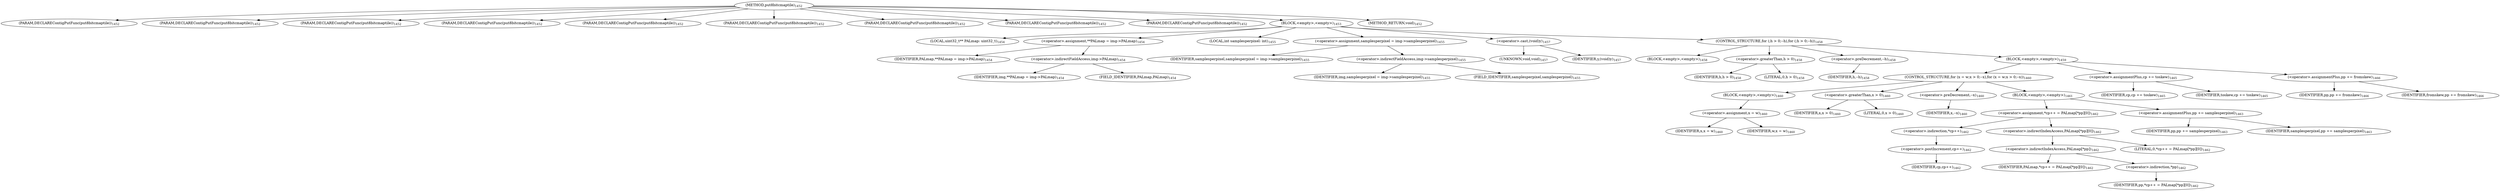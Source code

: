 digraph "put8bitcmaptile" {  
"49329" [label = <(METHOD,put8bitcmaptile)<SUB>1452</SUB>> ]
"49330" [label = <(PARAM,DECLAREContigPutFunc(put8bitcmaptile))<SUB>1452</SUB>> ]
"49331" [label = <(PARAM,DECLAREContigPutFunc(put8bitcmaptile))<SUB>1452</SUB>> ]
"49332" [label = <(PARAM,DECLAREContigPutFunc(put8bitcmaptile))<SUB>1452</SUB>> ]
"49333" [label = <(PARAM,DECLAREContigPutFunc(put8bitcmaptile))<SUB>1452</SUB>> ]
"49334" [label = <(PARAM,DECLAREContigPutFunc(put8bitcmaptile))<SUB>1452</SUB>> ]
"49335" [label = <(PARAM,DECLAREContigPutFunc(put8bitcmaptile))<SUB>1452</SUB>> ]
"49336" [label = <(PARAM,DECLAREContigPutFunc(put8bitcmaptile))<SUB>1452</SUB>> ]
"49337" [label = <(PARAM,DECLAREContigPutFunc(put8bitcmaptile))<SUB>1452</SUB>> ]
"49338" [label = <(PARAM,DECLAREContigPutFunc(put8bitcmaptile))<SUB>1452</SUB>> ]
"49339" [label = <(BLOCK,&lt;empty&gt;,&lt;empty&gt;)<SUB>1453</SUB>> ]
"49340" [label = <(LOCAL,uint32_t** PALmap: uint32_t)<SUB>1454</SUB>> ]
"49341" [label = <(&lt;operator&gt;.assignment,**PALmap = img-&gt;PALmap)<SUB>1454</SUB>> ]
"49342" [label = <(IDENTIFIER,PALmap,**PALmap = img-&gt;PALmap)<SUB>1454</SUB>> ]
"49343" [label = <(&lt;operator&gt;.indirectFieldAccess,img-&gt;PALmap)<SUB>1454</SUB>> ]
"49344" [label = <(IDENTIFIER,img,**PALmap = img-&gt;PALmap)<SUB>1454</SUB>> ]
"49345" [label = <(FIELD_IDENTIFIER,PALmap,PALmap)<SUB>1454</SUB>> ]
"49346" [label = <(LOCAL,int samplesperpixel: int)<SUB>1455</SUB>> ]
"49347" [label = <(&lt;operator&gt;.assignment,samplesperpixel = img-&gt;samplesperpixel)<SUB>1455</SUB>> ]
"49348" [label = <(IDENTIFIER,samplesperpixel,samplesperpixel = img-&gt;samplesperpixel)<SUB>1455</SUB>> ]
"49349" [label = <(&lt;operator&gt;.indirectFieldAccess,img-&gt;samplesperpixel)<SUB>1455</SUB>> ]
"49350" [label = <(IDENTIFIER,img,samplesperpixel = img-&gt;samplesperpixel)<SUB>1455</SUB>> ]
"49351" [label = <(FIELD_IDENTIFIER,samplesperpixel,samplesperpixel)<SUB>1455</SUB>> ]
"49352" [label = <(&lt;operator&gt;.cast,(void)y)<SUB>1457</SUB>> ]
"49353" [label = <(UNKNOWN,void,void)<SUB>1457</SUB>> ]
"49354" [label = <(IDENTIFIER,y,(void)y)<SUB>1457</SUB>> ]
"49355" [label = <(CONTROL_STRUCTURE,for (;h &gt; 0;--h),for (;h &gt; 0;--h))<SUB>1458</SUB>> ]
"49356" [label = <(BLOCK,&lt;empty&gt;,&lt;empty&gt;)<SUB>1458</SUB>> ]
"49357" [label = <(&lt;operator&gt;.greaterThan,h &gt; 0)<SUB>1458</SUB>> ]
"49358" [label = <(IDENTIFIER,h,h &gt; 0)<SUB>1458</SUB>> ]
"49359" [label = <(LITERAL,0,h &gt; 0)<SUB>1458</SUB>> ]
"49360" [label = <(&lt;operator&gt;.preDecrement,--h)<SUB>1458</SUB>> ]
"49361" [label = <(IDENTIFIER,h,--h)<SUB>1458</SUB>> ]
"49362" [label = <(BLOCK,&lt;empty&gt;,&lt;empty&gt;)<SUB>1459</SUB>> ]
"49363" [label = <(CONTROL_STRUCTURE,for (x = w;x &gt; 0;--x),for (x = w;x &gt; 0;--x))<SUB>1460</SUB>> ]
"49364" [label = <(BLOCK,&lt;empty&gt;,&lt;empty&gt;)<SUB>1460</SUB>> ]
"49365" [label = <(&lt;operator&gt;.assignment,x = w)<SUB>1460</SUB>> ]
"49366" [label = <(IDENTIFIER,x,x = w)<SUB>1460</SUB>> ]
"49367" [label = <(IDENTIFIER,w,x = w)<SUB>1460</SUB>> ]
"49368" [label = <(&lt;operator&gt;.greaterThan,x &gt; 0)<SUB>1460</SUB>> ]
"49369" [label = <(IDENTIFIER,x,x &gt; 0)<SUB>1460</SUB>> ]
"49370" [label = <(LITERAL,0,x &gt; 0)<SUB>1460</SUB>> ]
"49371" [label = <(&lt;operator&gt;.preDecrement,--x)<SUB>1460</SUB>> ]
"49372" [label = <(IDENTIFIER,x,--x)<SUB>1460</SUB>> ]
"49373" [label = <(BLOCK,&lt;empty&gt;,&lt;empty&gt;)<SUB>1461</SUB>> ]
"49374" [label = <(&lt;operator&gt;.assignment,*cp++ = PALmap[*pp][0])<SUB>1462</SUB>> ]
"49375" [label = <(&lt;operator&gt;.indirection,*cp++)<SUB>1462</SUB>> ]
"49376" [label = <(&lt;operator&gt;.postIncrement,cp++)<SUB>1462</SUB>> ]
"49377" [label = <(IDENTIFIER,cp,cp++)<SUB>1462</SUB>> ]
"49378" [label = <(&lt;operator&gt;.indirectIndexAccess,PALmap[*pp][0])<SUB>1462</SUB>> ]
"49379" [label = <(&lt;operator&gt;.indirectIndexAccess,PALmap[*pp])<SUB>1462</SUB>> ]
"49380" [label = <(IDENTIFIER,PALmap,*cp++ = PALmap[*pp][0])<SUB>1462</SUB>> ]
"49381" [label = <(&lt;operator&gt;.indirection,*pp)<SUB>1462</SUB>> ]
"49382" [label = <(IDENTIFIER,pp,*cp++ = PALmap[*pp][0])<SUB>1462</SUB>> ]
"49383" [label = <(LITERAL,0,*cp++ = PALmap[*pp][0])<SUB>1462</SUB>> ]
"49384" [label = <(&lt;operator&gt;.assignmentPlus,pp += samplesperpixel)<SUB>1463</SUB>> ]
"49385" [label = <(IDENTIFIER,pp,pp += samplesperpixel)<SUB>1463</SUB>> ]
"49386" [label = <(IDENTIFIER,samplesperpixel,pp += samplesperpixel)<SUB>1463</SUB>> ]
"49387" [label = <(&lt;operator&gt;.assignmentPlus,cp += toskew)<SUB>1465</SUB>> ]
"49388" [label = <(IDENTIFIER,cp,cp += toskew)<SUB>1465</SUB>> ]
"49389" [label = <(IDENTIFIER,toskew,cp += toskew)<SUB>1465</SUB>> ]
"49390" [label = <(&lt;operator&gt;.assignmentPlus,pp += fromskew)<SUB>1466</SUB>> ]
"49391" [label = <(IDENTIFIER,pp,pp += fromskew)<SUB>1466</SUB>> ]
"49392" [label = <(IDENTIFIER,fromskew,pp += fromskew)<SUB>1466</SUB>> ]
"49393" [label = <(METHOD_RETURN,void)<SUB>1452</SUB>> ]
  "49329" -> "49330" 
  "49329" -> "49331" 
  "49329" -> "49332" 
  "49329" -> "49333" 
  "49329" -> "49334" 
  "49329" -> "49335" 
  "49329" -> "49336" 
  "49329" -> "49337" 
  "49329" -> "49338" 
  "49329" -> "49339" 
  "49329" -> "49393" 
  "49339" -> "49340" 
  "49339" -> "49341" 
  "49339" -> "49346" 
  "49339" -> "49347" 
  "49339" -> "49352" 
  "49339" -> "49355" 
  "49341" -> "49342" 
  "49341" -> "49343" 
  "49343" -> "49344" 
  "49343" -> "49345" 
  "49347" -> "49348" 
  "49347" -> "49349" 
  "49349" -> "49350" 
  "49349" -> "49351" 
  "49352" -> "49353" 
  "49352" -> "49354" 
  "49355" -> "49356" 
  "49355" -> "49357" 
  "49355" -> "49360" 
  "49355" -> "49362" 
  "49357" -> "49358" 
  "49357" -> "49359" 
  "49360" -> "49361" 
  "49362" -> "49363" 
  "49362" -> "49387" 
  "49362" -> "49390" 
  "49363" -> "49364" 
  "49363" -> "49368" 
  "49363" -> "49371" 
  "49363" -> "49373" 
  "49364" -> "49365" 
  "49365" -> "49366" 
  "49365" -> "49367" 
  "49368" -> "49369" 
  "49368" -> "49370" 
  "49371" -> "49372" 
  "49373" -> "49374" 
  "49373" -> "49384" 
  "49374" -> "49375" 
  "49374" -> "49378" 
  "49375" -> "49376" 
  "49376" -> "49377" 
  "49378" -> "49379" 
  "49378" -> "49383" 
  "49379" -> "49380" 
  "49379" -> "49381" 
  "49381" -> "49382" 
  "49384" -> "49385" 
  "49384" -> "49386" 
  "49387" -> "49388" 
  "49387" -> "49389" 
  "49390" -> "49391" 
  "49390" -> "49392" 
}
